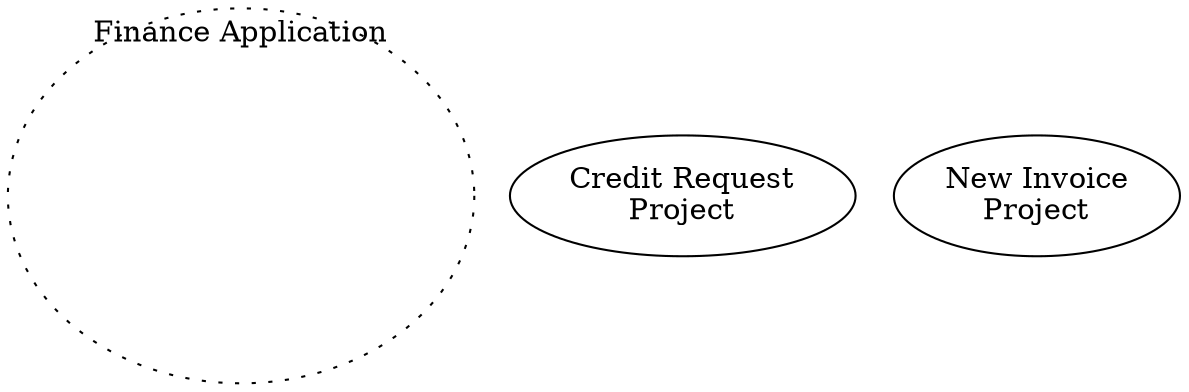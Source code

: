digraph financeapp {
  financeapp [label="Finance Application", pos="0,0!" width=2.5 height=2.5 style="dotted" fontcolor="black" labelloc="t"];
  sendinvoice [label="Credit Request\nProject" pos="0,0.4!" width=1.8 height=0.8];
  newinvoice [label="New Invoice\nProject" pos="0,-0.6!" width=1.8 height=0.8];
}
